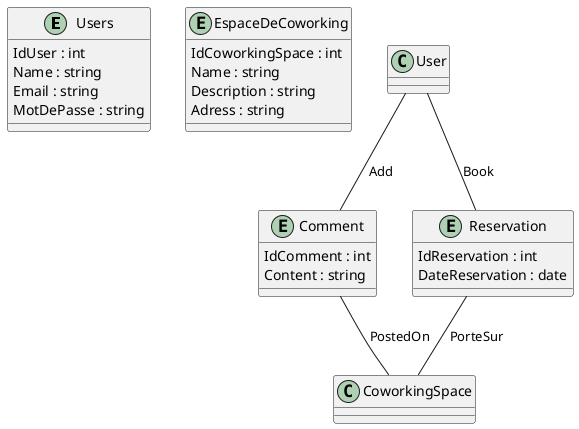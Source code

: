@startuml

entity Users {
  IdUser : int
  Name : string
  Email : string
  MotDePasse : string
}

entity EspaceDeCoworking {
  IdCoworkingSpace : int
  Name : string
  Description : string
  Adress : string
}

entity Comment {
  IdComment : int
  Content : string
}

entity Reservation {
  IdReservation : int
  DateReservation : date
}

User -- Comment : Add
User -- Reservation : Book
Comment -- CoworkingSpace : PostedOn
Reservation -- CoworkingSpace : PorteSur

@enduml
